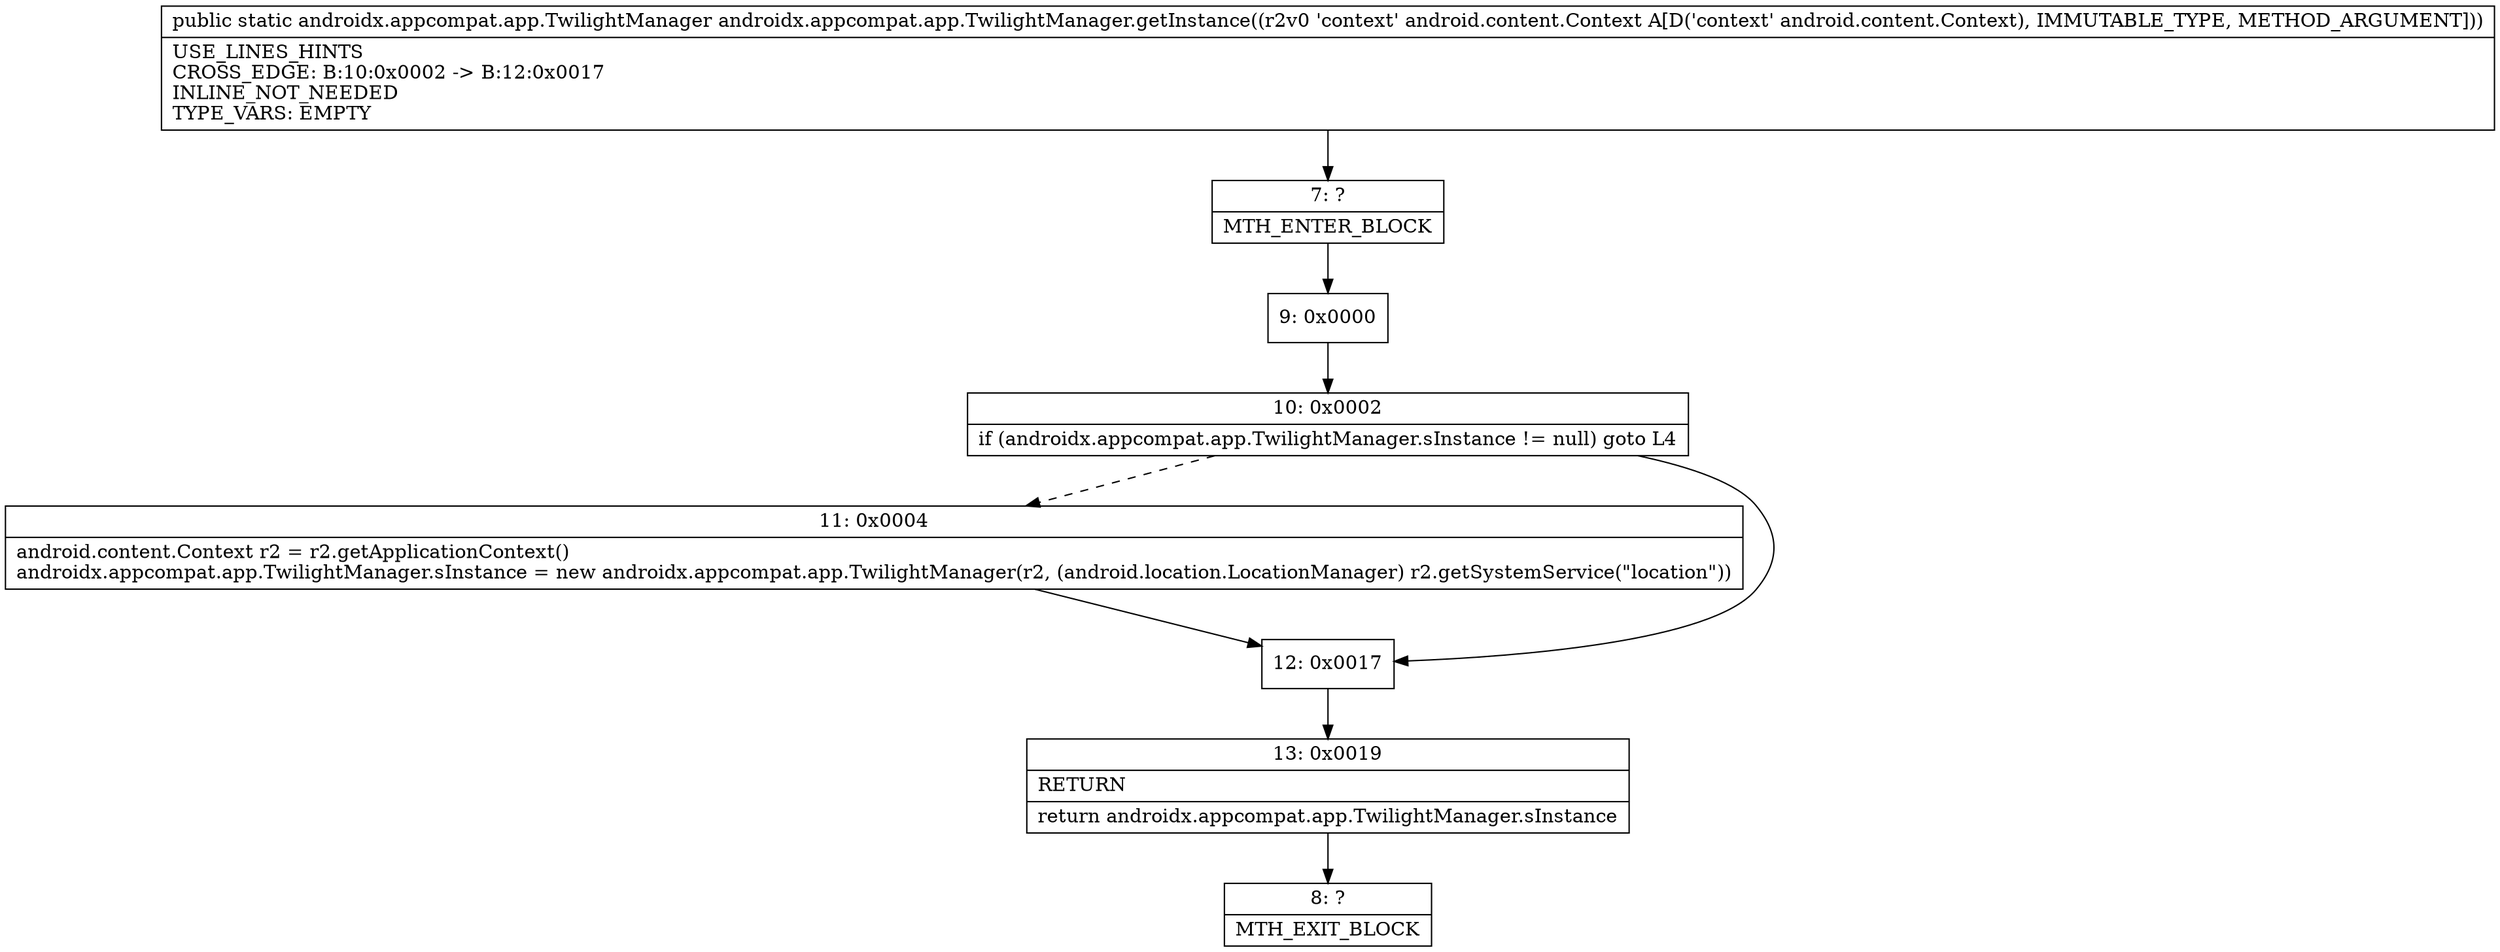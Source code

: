 digraph "CFG forandroidx.appcompat.app.TwilightManager.getInstance(Landroid\/content\/Context;)Landroidx\/appcompat\/app\/TwilightManager;" {
Node_7 [shape=record,label="{7\:\ ?|MTH_ENTER_BLOCK\l}"];
Node_9 [shape=record,label="{9\:\ 0x0000}"];
Node_10 [shape=record,label="{10\:\ 0x0002|if (androidx.appcompat.app.TwilightManager.sInstance != null) goto L4\l}"];
Node_11 [shape=record,label="{11\:\ 0x0004|android.content.Context r2 = r2.getApplicationContext()\landroidx.appcompat.app.TwilightManager.sInstance = new androidx.appcompat.app.TwilightManager(r2, (android.location.LocationManager) r2.getSystemService(\"location\"))\l}"];
Node_12 [shape=record,label="{12\:\ 0x0017}"];
Node_13 [shape=record,label="{13\:\ 0x0019|RETURN\l|return androidx.appcompat.app.TwilightManager.sInstance\l}"];
Node_8 [shape=record,label="{8\:\ ?|MTH_EXIT_BLOCK\l}"];
MethodNode[shape=record,label="{public static androidx.appcompat.app.TwilightManager androidx.appcompat.app.TwilightManager.getInstance((r2v0 'context' android.content.Context A[D('context' android.content.Context), IMMUTABLE_TYPE, METHOD_ARGUMENT]))  | USE_LINES_HINTS\lCROSS_EDGE: B:10:0x0002 \-\> B:12:0x0017\lINLINE_NOT_NEEDED\lTYPE_VARS: EMPTY\l}"];
MethodNode -> Node_7;Node_7 -> Node_9;
Node_9 -> Node_10;
Node_10 -> Node_11[style=dashed];
Node_10 -> Node_12;
Node_11 -> Node_12;
Node_12 -> Node_13;
Node_13 -> Node_8;
}

